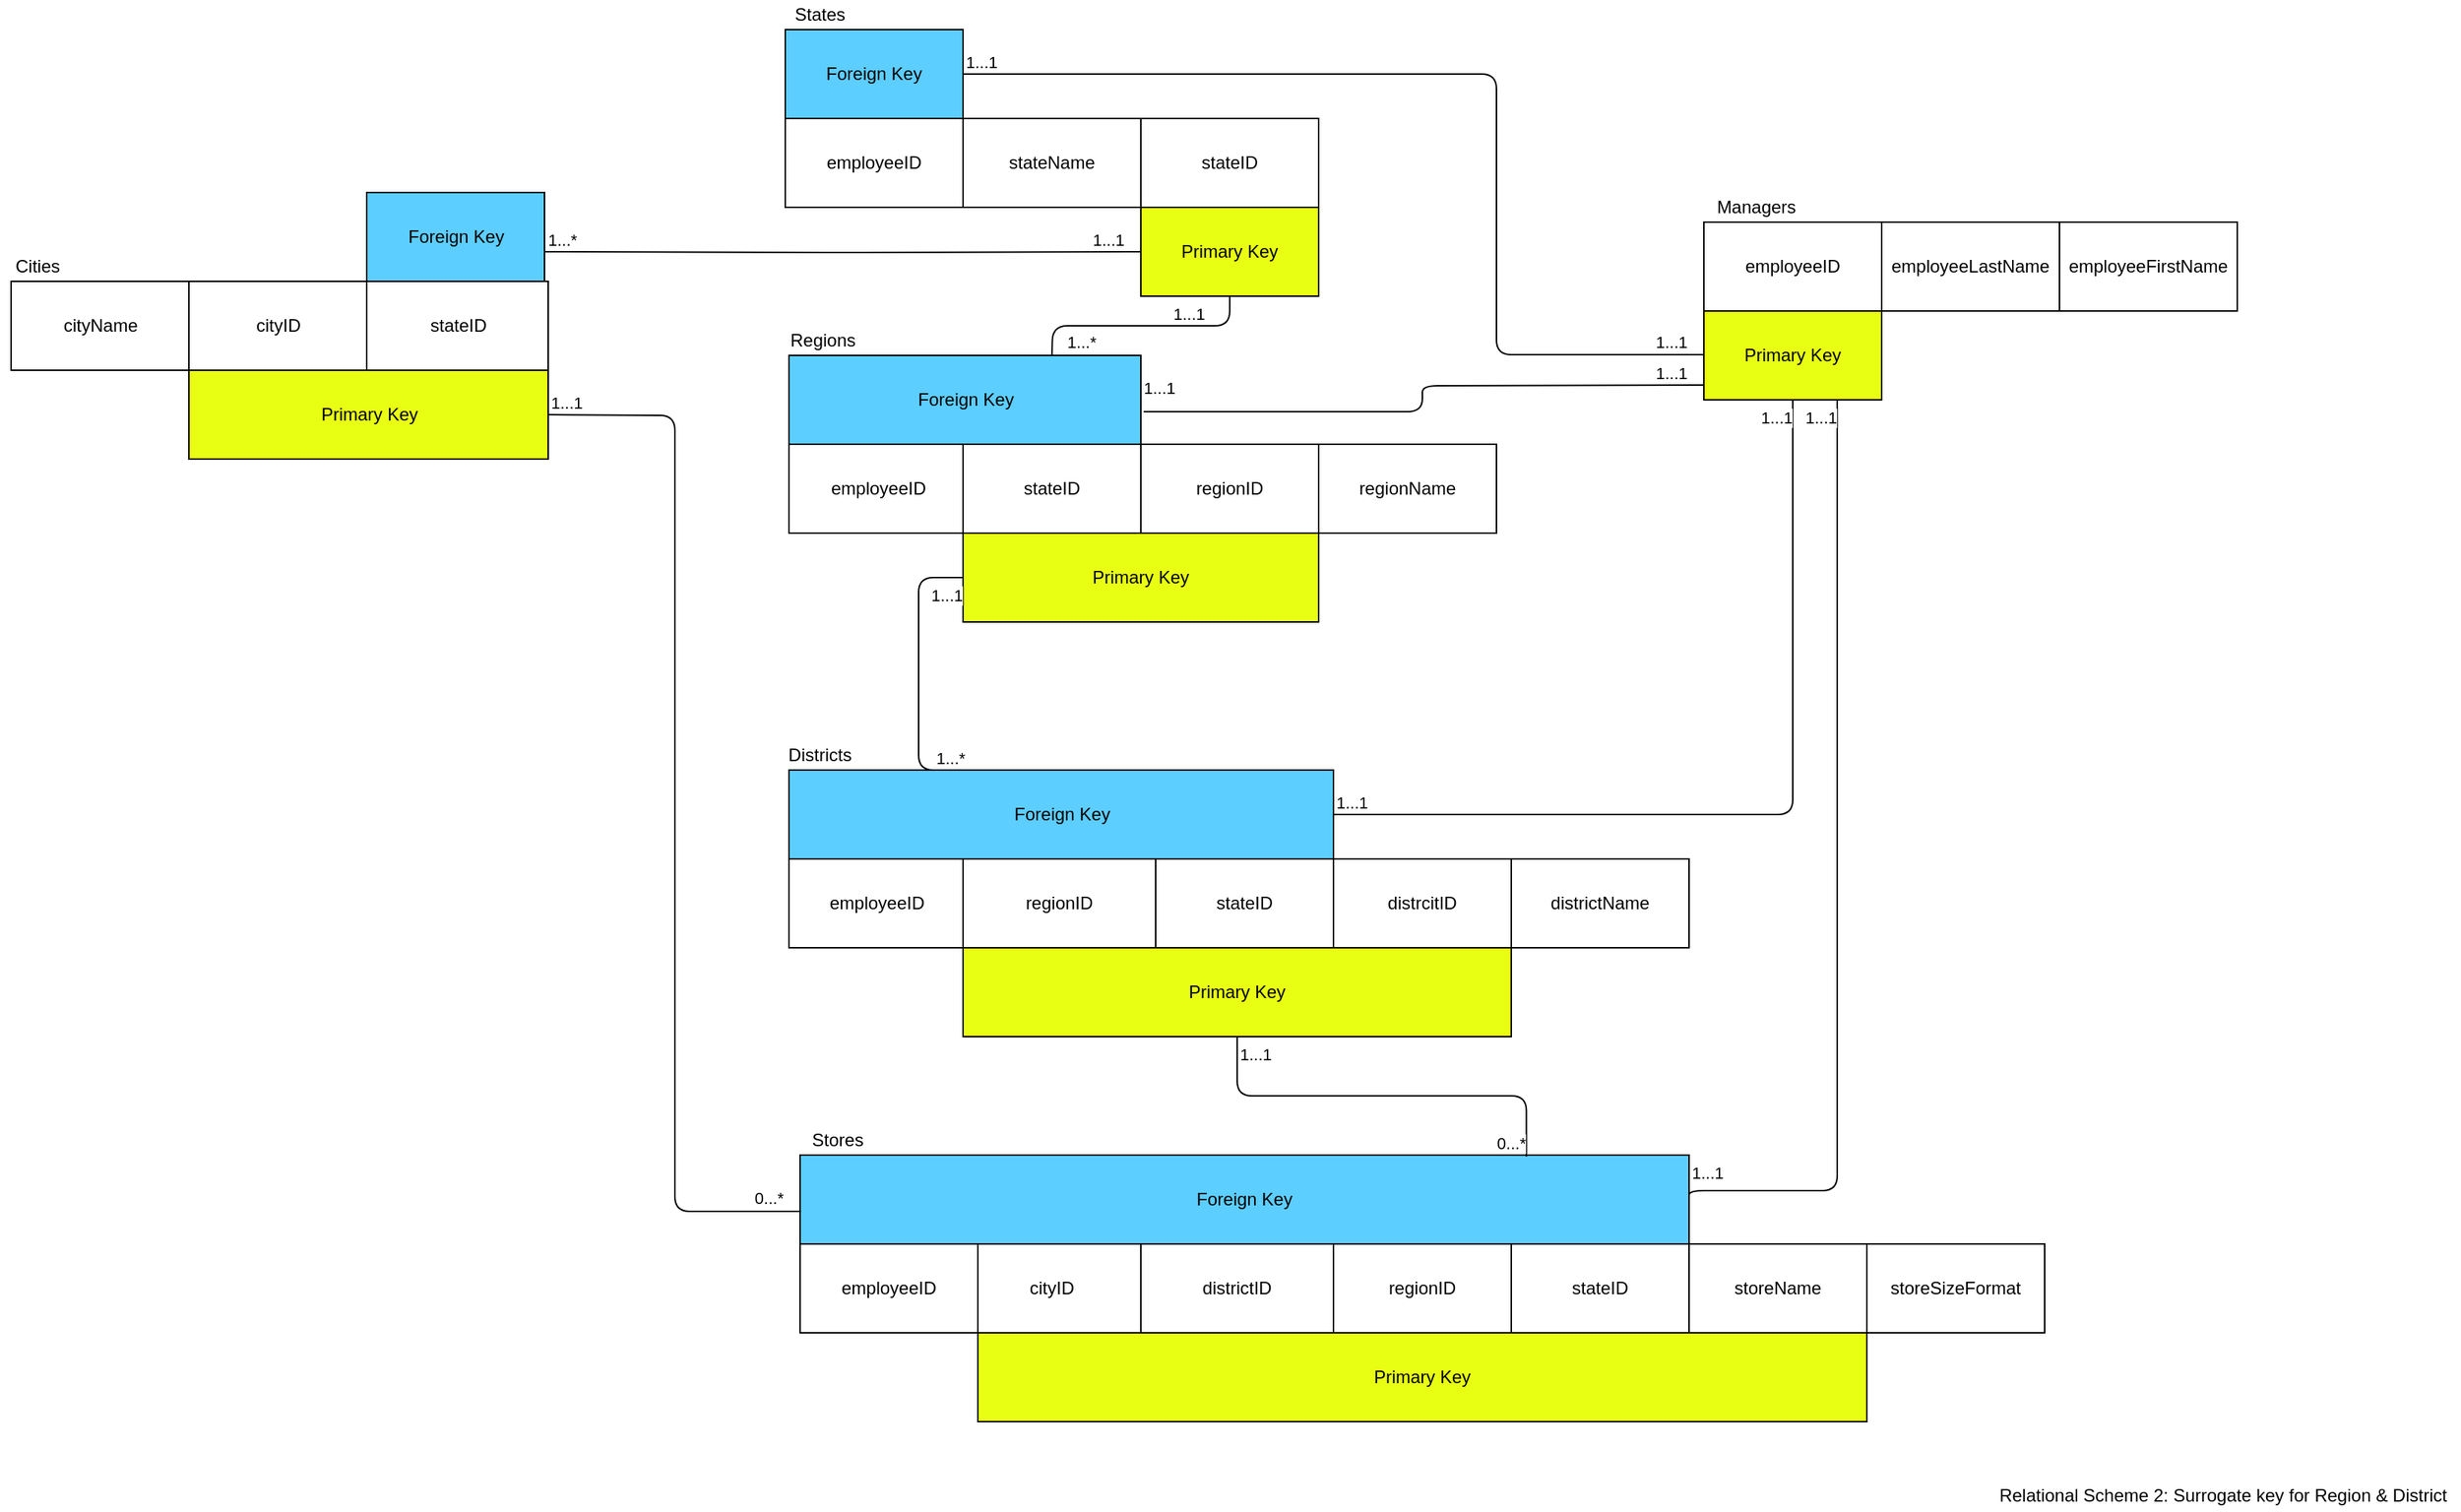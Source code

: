 <mxfile version="14.3.0" type="google"><diagram id="inZSH-EsKmT-3hikoBJY" name="Page-1"><mxGraphModel dx="2512" dy="802" grid="1" gridSize="10" guides="1" tooltips="1" connect="1" arrows="1" fold="1" page="1" pageScale="1" pageWidth="850" pageHeight="1100" math="0" shadow="0"><root><mxCell id="0"/><mxCell id="1" parent="0"/><mxCell id="e3nKQDQs9BleinELi4eO-1" value="storeName" style="rounded=0;whiteSpace=wrap;html=1;" parent="1" vertex="1"><mxGeometry x="1090" y="870" width="120" height="60" as="geometry"/></mxCell><mxCell id="e3nKQDQs9BleinELi4eO-2" value="storeSizeFormat" style="rounded=0;whiteSpace=wrap;html=1;" parent="1" vertex="1"><mxGeometry x="1210" y="870" width="120" height="60" as="geometry"/></mxCell><mxCell id="e3nKQDQs9BleinELi4eO-3" value="districtID" style="rounded=0;whiteSpace=wrap;html=1;" parent="1" vertex="1"><mxGeometry x="720" y="870" width="130" height="60" as="geometry"/></mxCell><mxCell id="e3nKQDQs9BleinELi4eO-4" value="cityID" style="rounded=0;whiteSpace=wrap;html=1;" parent="1" vertex="1"><mxGeometry x="600" y="870" width="120" height="60" as="geometry"/></mxCell><mxCell id="e3nKQDQs9BleinELi4eO-5" value="Stores" style="text;html=1;align=center;verticalAlign=middle;resizable=0;points=[];autosize=1;" parent="1" vertex="1"><mxGeometry x="490" y="790" width="50" height="20" as="geometry"/></mxCell><mxCell id="e3nKQDQs9BleinELi4eO-6" value="cityID" style="rounded=0;whiteSpace=wrap;html=1;" parent="1" vertex="1"><mxGeometry x="77.5" y="220" width="120" height="60" as="geometry"/></mxCell><mxCell id="e3nKQDQs9BleinELi4eO-7" value="stateID" style="rounded=0;whiteSpace=wrap;html=1;" parent="1" vertex="1"><mxGeometry x="197.5" y="220" width="122.5" height="60" as="geometry"/></mxCell><mxCell id="e3nKQDQs9BleinELi4eO-8" value="Cities" style="text;html=1;align=center;verticalAlign=middle;resizable=0;points=[];autosize=1;" parent="1" vertex="1"><mxGeometry x="-50" y="200" width="50" height="20" as="geometry"/></mxCell><mxCell id="e3nKQDQs9BleinELi4eO-9" value="employeeID" style="rounded=0;whiteSpace=wrap;html=1;" parent="1" vertex="1"><mxGeometry x="482.5" y="330" width="120" height="60" as="geometry"/></mxCell><mxCell id="e3nKQDQs9BleinELi4eO-10" value="stateID" style="rounded=0;whiteSpace=wrap;html=1;" parent="1" vertex="1"><mxGeometry x="600" y="330" width="120" height="60" as="geometry"/></mxCell><mxCell id="e3nKQDQs9BleinELi4eO-11" value="regionName" style="rounded=0;whiteSpace=wrap;html=1;" parent="1" vertex="1"><mxGeometry x="840" y="330" width="120" height="60" as="geometry"/></mxCell><mxCell id="e3nKQDQs9BleinELi4eO-12" value="Regions" style="text;html=1;align=center;verticalAlign=middle;resizable=0;points=[];autosize=1;" parent="1" vertex="1"><mxGeometry x="475" y="250" width="60" height="20" as="geometry"/></mxCell><mxCell id="e3nKQDQs9BleinELi4eO-13" value="regionID" style="rounded=0;whiteSpace=wrap;html=1;" parent="1" vertex="1"><mxGeometry x="600" y="610" width="130" height="60" as="geometry"/></mxCell><mxCell id="e3nKQDQs9BleinELi4eO-14" value="Districts" style="text;html=1;align=center;verticalAlign=middle;resizable=0;points=[];autosize=1;" parent="1" vertex="1"><mxGeometry x="472.5" y="530" width="60" height="20" as="geometry"/></mxCell><mxCell id="e3nKQDQs9BleinELi4eO-15" value="districtName" style="rounded=0;whiteSpace=wrap;html=1;" parent="1" vertex="1"><mxGeometry x="970" y="610" width="120" height="60" as="geometry"/></mxCell><mxCell id="e3nKQDQs9BleinELi4eO-16" value="stateName" style="rounded=0;whiteSpace=wrap;html=1;" parent="1" vertex="1"><mxGeometry x="600" y="110" width="120" height="60" as="geometry"/></mxCell><mxCell id="e3nKQDQs9BleinELi4eO-17" value="States" style="text;html=1;align=center;verticalAlign=middle;resizable=0;points=[];autosize=1;" parent="1" vertex="1"><mxGeometry x="477.5" y="30" width="50" height="20" as="geometry"/></mxCell><mxCell id="e3nKQDQs9BleinELi4eO-18" value="employeeFirstName" style="rounded=0;whiteSpace=wrap;html=1;" parent="1" vertex="1"><mxGeometry x="1340" y="180" width="120" height="60" as="geometry"/></mxCell><mxCell id="e3nKQDQs9BleinELi4eO-19" value="employeeLastName" style="rounded=0;whiteSpace=wrap;html=1;" parent="1" vertex="1"><mxGeometry x="1220" y="180" width="120" height="60" as="geometry"/></mxCell><mxCell id="e3nKQDQs9BleinELi4eO-20" value="employeeID" style="rounded=0;whiteSpace=wrap;html=1;" parent="1" vertex="1"><mxGeometry x="1100" y="180" width="120" height="60" as="geometry"/></mxCell><mxCell id="e3nKQDQs9BleinELi4eO-21" value="Managers" style="text;html=1;align=center;verticalAlign=middle;resizable=0;points=[];autosize=1;" parent="1" vertex="1"><mxGeometry x="1100" y="160" width="70" height="20" as="geometry"/></mxCell><mxCell id="e3nKQDQs9BleinELi4eO-22" value="&lt;font color=&quot;#000000&quot;&gt;Primary Key&lt;/font&gt;" style="rounded=0;whiteSpace=wrap;html=1;fillColor=#E8FF14;" parent="1" vertex="1"><mxGeometry x="1100" y="240" width="120" height="60" as="geometry"/></mxCell><mxCell id="e3nKQDQs9BleinELi4eO-23" value="employeeID" style="rounded=0;whiteSpace=wrap;html=1;" parent="1" vertex="1"><mxGeometry x="480" y="110" width="120" height="60" as="geometry"/></mxCell><mxCell id="e3nKQDQs9BleinELi4eO-24" value="Foreign Key" style="rounded=0;whiteSpace=wrap;html=1;fillColor=#5CCEFF;" parent="1" vertex="1"><mxGeometry x="480" y="50" width="120" height="60" as="geometry"/></mxCell><mxCell id="e3nKQDQs9BleinELi4eO-25" value="" style="endArrow=none;html=1;edgeStyle=orthogonalEdgeStyle;exitX=1;exitY=0.5;exitDx=0;exitDy=0;" parent="1" source="e3nKQDQs9BleinELi4eO-24" edge="1"><mxGeometry relative="1" as="geometry"><mxPoint x="940" y="269.5" as="sourcePoint"/><mxPoint x="1100" y="269.5" as="targetPoint"/><Array as="points"><mxPoint x="960" y="80"/><mxPoint x="960" y="270"/></Array></mxGeometry></mxCell><mxCell id="e3nKQDQs9BleinELi4eO-26" value="1...1" style="edgeLabel;resizable=0;html=1;align=left;verticalAlign=bottom;" parent="e3nKQDQs9BleinELi4eO-25" connectable="0" vertex="1"><mxGeometry x="-1" relative="1" as="geometry"><mxPoint as="offset"/></mxGeometry></mxCell><mxCell id="e3nKQDQs9BleinELi4eO-27" value="1...1" style="edgeLabel;resizable=0;html=1;align=right;verticalAlign=bottom;" parent="e3nKQDQs9BleinELi4eO-25" connectable="0" vertex="1"><mxGeometry x="1" relative="1" as="geometry"><mxPoint x="-10.5" as="offset"/></mxGeometry></mxCell><mxCell id="e3nKQDQs9BleinELi4eO-28" value="&lt;font color=&quot;#000000&quot;&gt;Primary Key&lt;/font&gt;" style="rounded=0;whiteSpace=wrap;html=1;fillColor=#E8FF14;" parent="1" vertex="1"><mxGeometry x="720" y="170" width="120" height="60" as="geometry"/></mxCell><mxCell id="e3nKQDQs9BleinELi4eO-29" value="Foreign Key" style="rounded=0;whiteSpace=wrap;html=1;fillColor=#5CCEFF;" parent="1" vertex="1"><mxGeometry x="482.5" y="270" width="237.5" height="60" as="geometry"/></mxCell><mxCell id="e3nKQDQs9BleinELi4eO-30" value="&lt;font color=&quot;#000000&quot;&gt;Primary Key&lt;/font&gt;" style="rounded=0;whiteSpace=wrap;html=1;fillColor=#E8FF14;" parent="1" vertex="1"><mxGeometry x="600" y="390" width="240" height="60" as="geometry"/></mxCell><mxCell id="e3nKQDQs9BleinELi4eO-31" value="" style="endArrow=none;html=1;edgeStyle=orthogonalEdgeStyle;exitX=1.008;exitY=0.633;exitDx=0;exitDy=0;exitPerimeter=0;" parent="1" source="e3nKQDQs9BleinELi4eO-29" edge="1"><mxGeometry relative="1" as="geometry"><mxPoint x="940" y="290" as="sourcePoint"/><mxPoint x="1100" y="290" as="targetPoint"/></mxGeometry></mxCell><mxCell id="e3nKQDQs9BleinELi4eO-32" value="1...1" style="edgeLabel;resizable=0;html=1;align=left;verticalAlign=bottom;" parent="e3nKQDQs9BleinELi4eO-31" connectable="0" vertex="1"><mxGeometry x="-1" relative="1" as="geometry"><mxPoint x="-1.9" y="-7.98" as="offset"/></mxGeometry></mxCell><mxCell id="e3nKQDQs9BleinELi4eO-33" value="1...1" style="edgeLabel;resizable=0;html=1;align=right;verticalAlign=bottom;" parent="e3nKQDQs9BleinELi4eO-31" connectable="0" vertex="1"><mxGeometry x="1" relative="1" as="geometry"><mxPoint x="-9.9" as="offset"/></mxGeometry></mxCell><mxCell id="e3nKQDQs9BleinELi4eO-34" value="" style="endArrow=none;html=1;edgeStyle=orthogonalEdgeStyle;exitX=0.5;exitY=1;exitDx=0;exitDy=0;" parent="1" source="e3nKQDQs9BleinELi4eO-28" edge="1"><mxGeometry relative="1" as="geometry"><mxPoint x="660" y="240" as="sourcePoint"/><mxPoint x="660" y="270" as="targetPoint"/><Array as="points"/></mxGeometry></mxCell><mxCell id="e3nKQDQs9BleinELi4eO-35" value="1...1" style="edgeLabel;resizable=0;html=1;align=left;verticalAlign=bottom;" parent="e3nKQDQs9BleinELi4eO-34" connectable="0" vertex="1"><mxGeometry x="-1" relative="1" as="geometry"><mxPoint x="-40" y="20" as="offset"/></mxGeometry></mxCell><mxCell id="e3nKQDQs9BleinELi4eO-36" value="1...*" style="edgeLabel;resizable=0;html=1;align=right;verticalAlign=bottom;" parent="e3nKQDQs9BleinELi4eO-34" connectable="0" vertex="1"><mxGeometry x="1" relative="1" as="geometry"><mxPoint x="30.5" as="offset"/></mxGeometry></mxCell><mxCell id="e3nKQDQs9BleinELi4eO-37" value="employeeID" style="rounded=0;whiteSpace=wrap;html=1;" parent="1" vertex="1"><mxGeometry x="482.5" y="610" width="117.5" height="60" as="geometry"/></mxCell><mxCell id="e3nKQDQs9BleinELi4eO-38" value="Foreign Key" style="rounded=0;whiteSpace=wrap;html=1;fillColor=#5CCEFF;" parent="1" vertex="1"><mxGeometry x="482.5" y="550" width="367.5" height="60" as="geometry"/></mxCell><mxCell id="e3nKQDQs9BleinELi4eO-39" value="employeeID" style="rounded=0;whiteSpace=wrap;html=1;" parent="1" vertex="1"><mxGeometry x="490" y="870" width="120" height="60" as="geometry"/></mxCell><mxCell id="e3nKQDQs9BleinELi4eO-40" value="&lt;font color=&quot;#000000&quot;&gt;Primary Key&lt;/font&gt;" style="rounded=0;whiteSpace=wrap;html=1;fillColor=#E8FF14;" parent="1" vertex="1"><mxGeometry x="600" y="670" width="370" height="60" as="geometry"/></mxCell><mxCell id="e3nKQDQs9BleinELi4eO-41" value="Foreign Key" style="rounded=0;whiteSpace=wrap;html=1;fillColor=#5CCEFF;" parent="1" vertex="1"><mxGeometry x="490" y="810" width="600" height="60" as="geometry"/></mxCell><mxCell id="e3nKQDQs9BleinELi4eO-42" value="Foreign Key" style="rounded=0;whiteSpace=wrap;html=1;fillColor=#5CCEFF;" parent="1" vertex="1"><mxGeometry x="197.5" y="160" width="120" height="60" as="geometry"/></mxCell><mxCell id="e3nKQDQs9BleinELi4eO-43" value="&lt;font color=&quot;#000000&quot;&gt;Primary Key&lt;/font&gt;" style="rounded=0;whiteSpace=wrap;html=1;fillColor=#E8FF14;" parent="1" vertex="1"><mxGeometry x="77.5" y="280" width="242.5" height="60" as="geometry"/></mxCell><mxCell id="e3nKQDQs9BleinELi4eO-44" value="" style="endArrow=none;html=1;edgeStyle=orthogonalEdgeStyle;entryX=0.001;entryY=0.633;entryDx=0;entryDy=0;entryPerimeter=0;" parent="1" target="e3nKQDQs9BleinELi4eO-41" edge="1"><mxGeometry relative="1" as="geometry"><mxPoint x="320" y="310" as="sourcePoint"/><mxPoint x="357.5" y="309.5" as="targetPoint"/></mxGeometry></mxCell><mxCell id="e3nKQDQs9BleinELi4eO-45" value="1...1" style="edgeLabel;resizable=0;html=1;align=left;verticalAlign=bottom;" parent="e3nKQDQs9BleinELi4eO-44" connectable="0" vertex="1"><mxGeometry x="-1" relative="1" as="geometry"/></mxCell><mxCell id="e3nKQDQs9BleinELi4eO-46" value="0...*" style="edgeLabel;resizable=0;html=1;align=right;verticalAlign=bottom;" parent="e3nKQDQs9BleinELi4eO-44" connectable="0" vertex="1"><mxGeometry x="1" relative="1" as="geometry"><mxPoint x="-10.79" as="offset"/></mxGeometry></mxCell><mxCell id="e3nKQDQs9BleinELi4eO-47" value="" style="endArrow=none;html=1;edgeStyle=orthogonalEdgeStyle;entryX=0;entryY=0.5;entryDx=0;entryDy=0;" parent="1" target="e3nKQDQs9BleinELi4eO-28" edge="1"><mxGeometry relative="1" as="geometry"><mxPoint x="317.5" y="200" as="sourcePoint"/><mxPoint x="477.5" y="200" as="targetPoint"/></mxGeometry></mxCell><mxCell id="e3nKQDQs9BleinELi4eO-48" value="1...*" style="edgeLabel;resizable=0;html=1;align=left;verticalAlign=bottom;" parent="e3nKQDQs9BleinELi4eO-47" connectable="0" vertex="1"><mxGeometry x="-1" relative="1" as="geometry"/></mxCell><mxCell id="e3nKQDQs9BleinELi4eO-49" value="1...1" style="edgeLabel;resizable=0;html=1;align=right;verticalAlign=bottom;" parent="e3nKQDQs9BleinELi4eO-47" connectable="0" vertex="1"><mxGeometry x="1" relative="1" as="geometry"><mxPoint x="-10.5" as="offset"/></mxGeometry></mxCell><mxCell id="e3nKQDQs9BleinELi4eO-50" value="" style="endArrow=none;html=1;edgeStyle=orthogonalEdgeStyle;exitX=0.5;exitY=0;exitDx=0;exitDy=0;entryX=0;entryY=0.5;entryDx=0;entryDy=0;" parent="1" source="e3nKQDQs9BleinELi4eO-38" target="e3nKQDQs9BleinELi4eO-30" edge="1"><mxGeometry relative="1" as="geometry"><mxPoint x="560" y="419.5" as="sourcePoint"/><mxPoint x="720" y="420" as="targetPoint"/><Array as="points"><mxPoint x="570" y="550"/><mxPoint x="570" y="420"/></Array></mxGeometry></mxCell><mxCell id="e3nKQDQs9BleinELi4eO-51" value="1...*" style="edgeLabel;resizable=0;html=1;align=left;verticalAlign=bottom;" parent="e3nKQDQs9BleinELi4eO-50" connectable="0" vertex="1"><mxGeometry x="-1" relative="1" as="geometry"><mxPoint x="-86.25" as="offset"/></mxGeometry></mxCell><mxCell id="e3nKQDQs9BleinELi4eO-52" value="1...1" style="edgeLabel;resizable=0;html=1;align=right;verticalAlign=bottom;" parent="e3nKQDQs9BleinELi4eO-50" connectable="0" vertex="1"><mxGeometry x="1" relative="1" as="geometry"><mxPoint x="0.12" y="20.5" as="offset"/></mxGeometry></mxCell><mxCell id="e3nKQDQs9BleinELi4eO-56" value="" style="endArrow=none;html=1;edgeStyle=orthogonalEdgeStyle;entryX=0.5;entryY=1;entryDx=0;entryDy=0;exitX=1;exitY=0.5;exitDx=0;exitDy=0;" parent="1" source="e3nKQDQs9BleinELi4eO-38" target="e3nKQDQs9BleinELi4eO-22" edge="1"><mxGeometry relative="1" as="geometry"><mxPoint x="1010" y="330" as="sourcePoint"/><mxPoint x="1170" y="330" as="targetPoint"/></mxGeometry></mxCell><mxCell id="e3nKQDQs9BleinELi4eO-57" value="1...1" style="edgeLabel;resizable=0;html=1;align=left;verticalAlign=bottom;" parent="e3nKQDQs9BleinELi4eO-56" connectable="0" vertex="1"><mxGeometry x="-1" relative="1" as="geometry"/></mxCell><mxCell id="e3nKQDQs9BleinELi4eO-58" value="1...1" style="edgeLabel;resizable=0;html=1;align=right;verticalAlign=bottom;" parent="e3nKQDQs9BleinELi4eO-56" connectable="0" vertex="1"><mxGeometry x="1" relative="1" as="geometry"><mxPoint y="20" as="offset"/></mxGeometry></mxCell><mxCell id="e3nKQDQs9BleinELi4eO-59" value="" style="endArrow=none;html=1;edgeStyle=orthogonalEdgeStyle;entryX=0.75;entryY=1;entryDx=0;entryDy=0;exitX=1;exitY=0.5;exitDx=0;exitDy=0;" parent="1" source="e3nKQDQs9BleinELi4eO-41" target="e3nKQDQs9BleinELi4eO-22" edge="1"><mxGeometry relative="1" as="geometry"><mxPoint x="850" y="834" as="sourcePoint"/><mxPoint x="1150" y="359.5" as="targetPoint"/><Array as="points"><mxPoint x="1090" y="834"/><mxPoint x="1190" y="834"/></Array></mxGeometry></mxCell><mxCell id="e3nKQDQs9BleinELi4eO-60" value="1...1" style="edgeLabel;resizable=0;html=1;align=left;verticalAlign=bottom;" parent="e3nKQDQs9BleinELi4eO-59" connectable="0" vertex="1"><mxGeometry x="-1" relative="1" as="geometry"><mxPoint y="-10" as="offset"/></mxGeometry></mxCell><mxCell id="e3nKQDQs9BleinELi4eO-61" value="1...1" style="edgeLabel;resizable=0;html=1;align=right;verticalAlign=bottom;" parent="e3nKQDQs9BleinELi4eO-59" connectable="0" vertex="1"><mxGeometry x="1" relative="1" as="geometry"><mxPoint y="20" as="offset"/></mxGeometry></mxCell><mxCell id="e3nKQDQs9BleinELi4eO-62" value="regionID" style="rounded=0;whiteSpace=wrap;html=1;" parent="1" vertex="1"><mxGeometry x="720" y="330" width="120" height="60" as="geometry"/></mxCell><mxCell id="e3nKQDQs9BleinELi4eO-63" value="distrcitID" style="rounded=0;whiteSpace=wrap;html=1;" parent="1" vertex="1"><mxGeometry x="850" y="610" width="120" height="60" as="geometry"/></mxCell><mxCell id="CMAUq9jDiYdAd3o0a0xF-1" value="&lt;font color=&quot;#000000&quot;&gt;Primary Key&lt;/font&gt;" style="rounded=0;whiteSpace=wrap;html=1;fillColor=#E8FF14;" parent="1" vertex="1"><mxGeometry x="610" y="930" width="600" height="60" as="geometry"/></mxCell><mxCell id="CMAUq9jDiYdAd3o0a0xF-3" value="Relational Scheme 2: Surrogate key for Region &amp;amp; District" style="text;html=1;align=center;verticalAlign=middle;resizable=0;points=[];autosize=1;" parent="1" vertex="1"><mxGeometry x="1290" y="1030" width="320" height="20" as="geometry"/></mxCell><mxCell id="SVnOnFRXJRTqtklYa4g7-1" value="stateID" style="rounded=0;whiteSpace=wrap;html=1;" parent="1" vertex="1"><mxGeometry x="730" y="610" width="120" height="60" as="geometry"/></mxCell><mxCell id="SVnOnFRXJRTqtklYa4g7-2" value="" style="endArrow=none;html=1;edgeStyle=orthogonalEdgeStyle;exitX=0.5;exitY=1;exitDx=0;exitDy=0;entryX=0.817;entryY=0.017;entryDx=0;entryDy=0;entryPerimeter=0;" parent="1" source="e3nKQDQs9BleinELi4eO-40" target="e3nKQDQs9BleinELi4eO-41" edge="1"><mxGeometry relative="1" as="geometry"><mxPoint x="740" y="760" as="sourcePoint"/><mxPoint x="900" y="760" as="targetPoint"/></mxGeometry></mxCell><mxCell id="SVnOnFRXJRTqtklYa4g7-3" value="1...1" style="edgeLabel;resizable=0;html=1;align=left;verticalAlign=bottom;" parent="SVnOnFRXJRTqtklYa4g7-2" connectable="0" vertex="1"><mxGeometry x="-1" relative="1" as="geometry"><mxPoint y="20" as="offset"/></mxGeometry></mxCell><mxCell id="SVnOnFRXJRTqtklYa4g7-4" value="0...*" style="edgeLabel;resizable=0;html=1;align=right;verticalAlign=bottom;" parent="SVnOnFRXJRTqtklYa4g7-2" connectable="0" vertex="1"><mxGeometry x="1" relative="1" as="geometry"/></mxCell><mxCell id="SVnOnFRXJRTqtklYa4g7-5" value="regionID" style="rounded=0;whiteSpace=wrap;html=1;" parent="1" vertex="1"><mxGeometry x="850" y="870" width="120" height="60" as="geometry"/></mxCell><mxCell id="SVnOnFRXJRTqtklYa4g7-6" value="stateID" style="rounded=0;whiteSpace=wrap;html=1;" parent="1" vertex="1"><mxGeometry x="970" y="870" width="120" height="60" as="geometry"/></mxCell><mxCell id="SKF3hasLvIUY9TKWGm09-1" value="stateID" style="rounded=0;whiteSpace=wrap;html=1;" parent="1" vertex="1"><mxGeometry x="720" y="110" width="120" height="60" as="geometry"/></mxCell><mxCell id="SKF3hasLvIUY9TKWGm09-2" value="cityName" style="rounded=0;whiteSpace=wrap;html=1;" parent="1" vertex="1"><mxGeometry x="-42.5" y="220" width="120" height="60" as="geometry"/></mxCell></root></mxGraphModel></diagram></mxfile>
